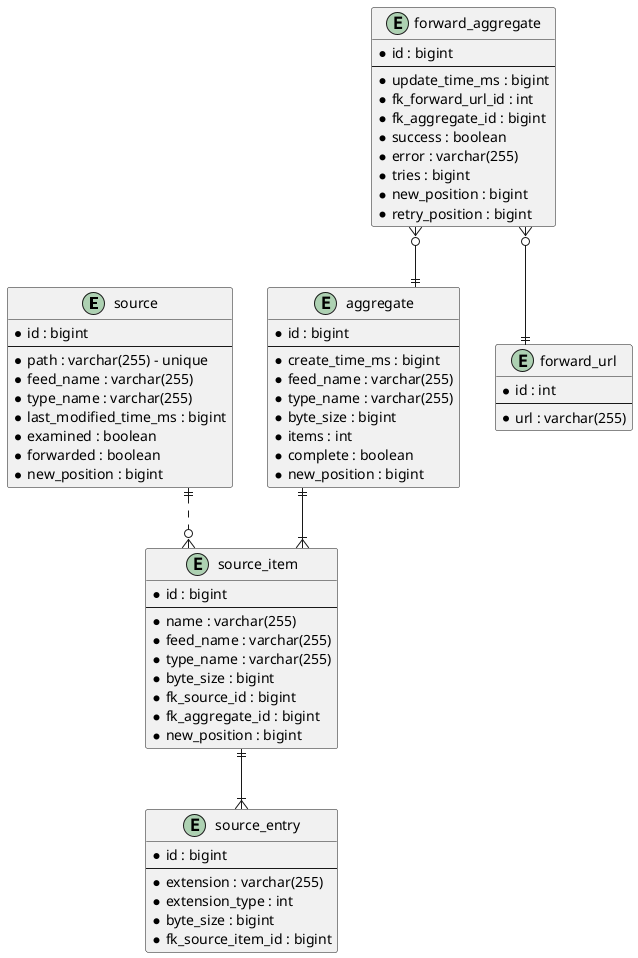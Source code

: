@startuml

' avoid problems with angled crows feet
skinparam linetype ortho

entity source {
  *id : bigint
  --
  *path : varchar(255) - unique
  *feed_name : varchar(255)
  *type_name : varchar(255)
  *last_modified_time_ms : bigint
  *examined : boolean
  *forwarded : boolean
  *new_position : bigint
}

entity source_item {
  *id : bigint
  --
  *name : varchar(255)
  *feed_name : varchar(255)
  *type_name : varchar(255)
  *byte_size : bigint
  *fk_source_id : bigint
  *fk_aggregate_id : bigint
  *new_position : bigint
}

entity source_entry {
  *id : bigint
  --
  *extension : varchar(255)
  *extension_type : int
  *byte_size : bigint
  *fk_source_item_id : bigint
}

entity aggregate {
  *id : bigint
  --
  *create_time_ms : bigint
  *feed_name : varchar(255)
  *type_name : varchar(255)
  *byte_size : bigint
  *items : int
  *complete : boolean
  *new_position : bigint
}

entity forward_url {
  *id : int
  --
  *url : varchar(255)
}

entity forward_aggregate {
  *id : bigint
  --
  *update_time_ms : bigint
  *fk_forward_url_id : int
  *fk_aggregate_id : bigint
  *success : boolean
  *error : varchar(255)
  *tries : bigint
  *new_position : bigint
  *retry_position : bigint
}

source ||..o{ source_item
source_item ||--|{ source_entry
aggregate ||--|{ source_item
forward_aggregate }o--|| forward_url
forward_aggregate }o--|| aggregate

@enduml